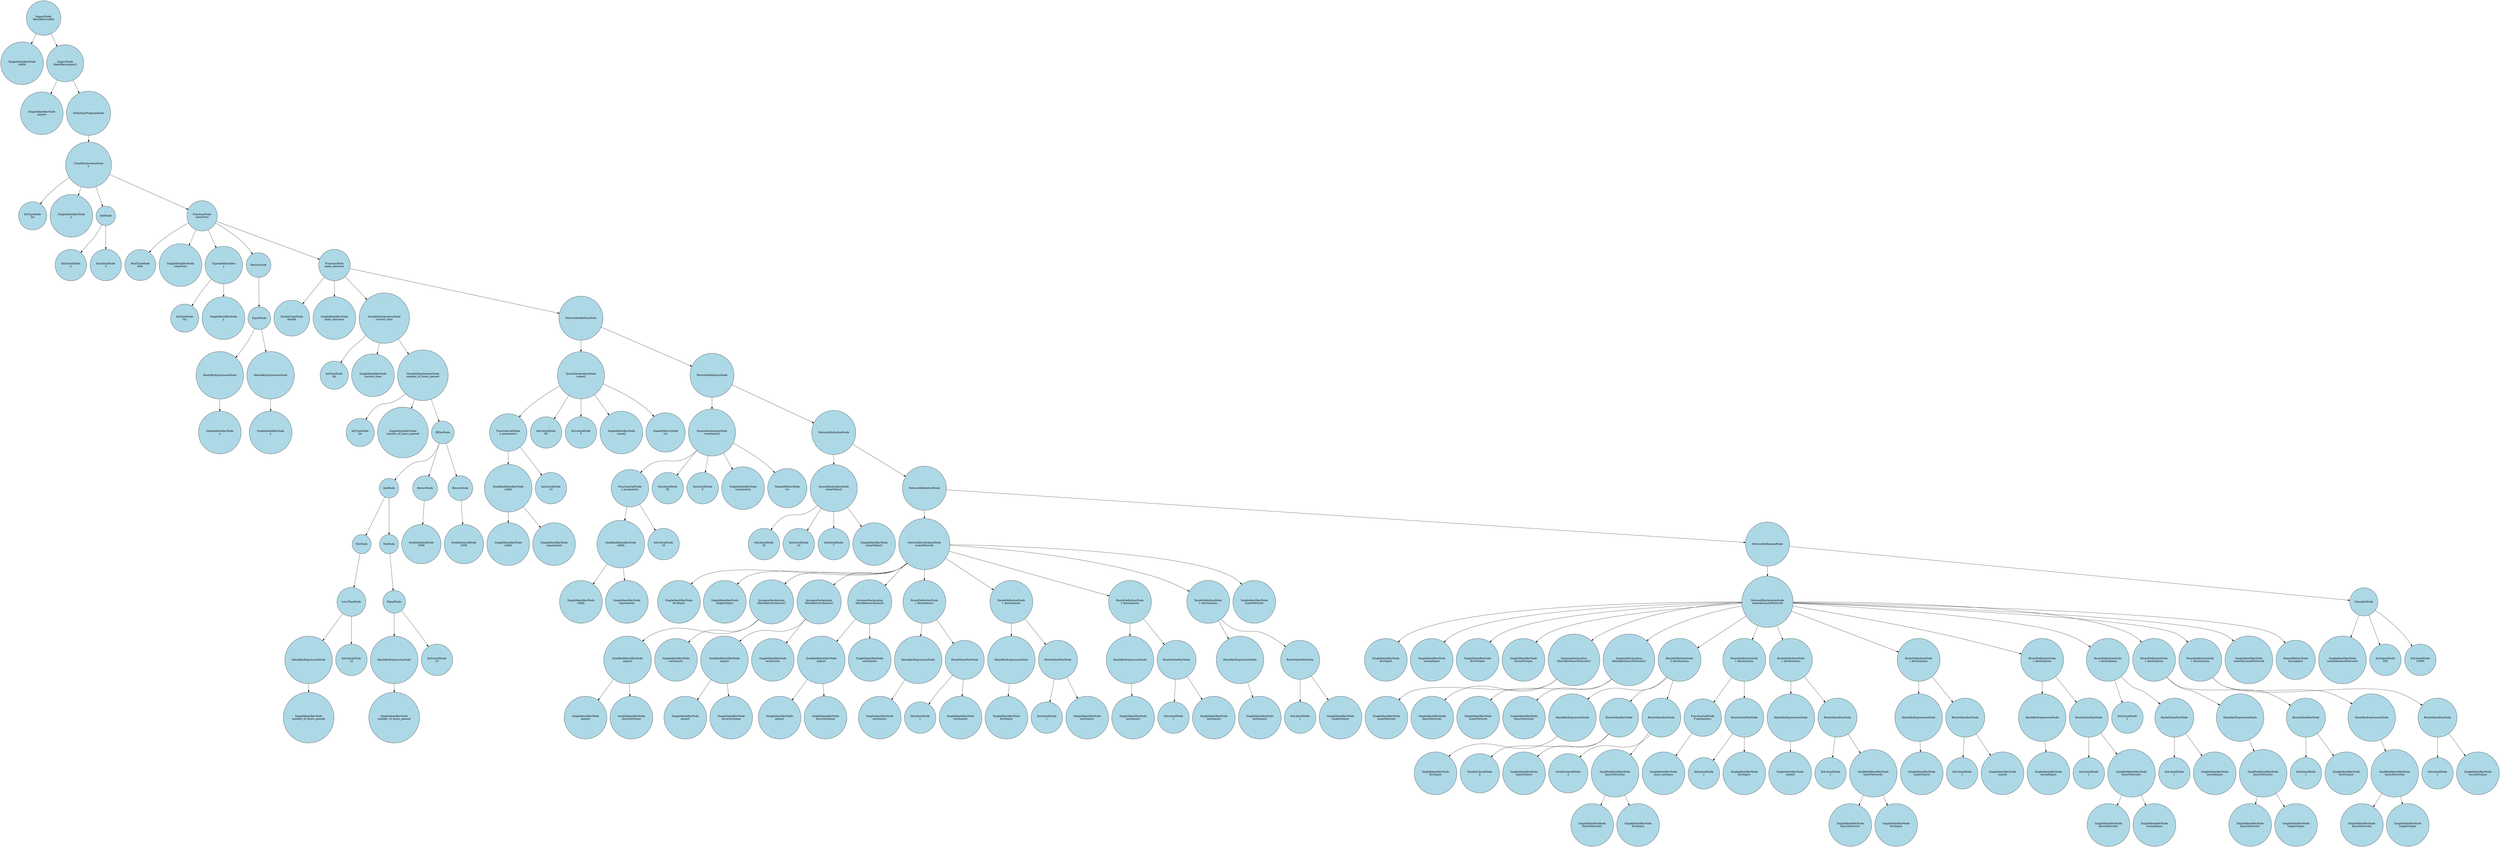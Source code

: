 digraph G {
node [shape=circle, style=filled, fillcolor=lightblue];
  47945271 [label="ImportNode
Identifier(stdlib)"];
  1977946664 [label="SingleIdentifierNode
stdlib"];
  47945271 -> 1977946664;
  187567593 [label="ImportNode
Identifier(airport)"];
  47945271 -> 187567593;
  1317613220 [label="SingleIdentifierNode
airport"];
  187567593 -> 1317613220;
  1065117187 [label="DefinitionProgramNode"];
  187567593 -> 1065117187;
  836877098 [label="ConstDeclarationNode
x"];
  1065117187 -> 836877098;
  -1506426889 [label="IntTypeNode
int"];
  836877098 -> -1506426889;
  -1565907721 [label="SingleIdentifierNode
x"];
  836877098 -> -1565907721;
  -336075117 [label="AddNode"];
  836877098 -> -336075117;
  607706855 [label="IntLiteralNode
5"];
  -336075117 -> 607706855;
  -554518253 [label="IntLiteralNode
3"];
  -336075117 -> -554518253;
  1554686534 [label="FunctionNode
someFunc"];
  836877098 -> 1554686534;
  -1182194204 [label="BoolTypeNode
bool"];
  1554686534 -> -1182194204;
  -1760801959 [label="SingleIdentifierNode
someFunc"];
  1554686534 -> -1760801959;
  -1078110365 [label="TypeAndIdentifier
y"];
  1554686534 -> -1078110365;
  -1968072294 [label="IntTypeNode
int"];
  -1078110365 -> -1968072294;
  -1330984747 [label="SingleIdentifierNode
y"];
  -1078110365 -> -1330984747;
  1470414967 [label="ReturnNode"];
  1554686534 -> 1470414967;
  740251055 [label="EqualNode"];
  1470414967 -> 740251055;
  -1754799302 [label="IdentifierExpressionNode"];
  740251055 -> -1754799302;
  -1797349598 [label="SingleIdentifierNode
x"];
  -1754799302 -> -1797349598;
  -853052450 [label="IdentifierExpressionNode"];
  740251055 -> -853052450;
  1124274117 [label="SingleIdentifierNode
y"];
  -853052450 -> 1124274117;
  353214791 [label="FunctionNode
main_entrance"];
  1554686534 -> 353214791;
  -1173246531 [label="DoubleTypeNode
double"];
  353214791 -> -1173246531;
  -1743874146 [label="SingleIdentifierNode
main_entrance"];
  353214791 -> -1743874146;
  1348477424 [label="VariableDeclarationNode
current_time"];
  353214791 -> 1348477424;
  1799165228 [label="IntTypeNode
int"];
  1348477424 -> 1799165228;
  160286872 [label="SingleIdentifierNode
current_time"];
  1348477424 -> 160286872;
  -1173515946 [label="VariableDeclarationNode
number_of_hours_passed"];
  1348477424 -> -1173515946;
  2138730093 [label="IntTypeNode
int"];
  -1173515946 -> 2138730093;
  1804783022 [label="SingleIdentifierNode
number_of_hours_passed"];
  -1173515946 -> 1804783022;
  1214399402 [label="IfElseNode"];
  -1173515946 -> 1214399402;
  -130905627 [label="AndNode"];
  1214399402 -> -130905627;
  931741909 [label="NotNode"];
  -130905627 -> 931741909;
  1681682422 [label="LessThanNode"];
  931741909 -> 1681682422;
  1181737556 [label="IdentifierExpressionNode"];
  1681682422 -> 1181737556;
  -1102142070 [label="SingleIdentifierNode
number_of_hours_passed"];
  1181737556 -> -1102142070;
  913715103 [label="IntLiteralNode
10"];
  1681682422 -> 913715103;
  -693194211 [label="NotNode"];
  -130905627 -> -693194211;
  833694804 [label="EqualNode"];
  -693194211 -> 833694804;
  756608550 [label="IdentifierExpressionNode"];
  833694804 -> 756608550;
  72811237 [label="SingleIdentifierNode
number_of_hours_passed"];
  756608550 -> 72811237;
  -2035329352 [label="IntLiteralNode
10"];
  833694804 -> -2035329352;
  -1642248274 [label="ReturnNode"];
  1214399402 -> -1642248274;
  807112075 [label="DoubleLiteralNode
3500"];
  -1642248274 -> 807112075;
  1548261659 [label="ReturnNode"];
  1214399402 -> 1548261659;
  -377932 [label="DoubleLiteralNode
2500"];
  1548261659 -> -377932;
  381460162 [label="NetworkDefinitionNode"];
  353214791 -> 381460162;
  1311690522 [label="QueueDeclarationNode
someQ"];
  381460162 -> 1311690522;
  295992640 [label="FunctionCallNode
1 parameters"];
  1311690522 -> 295992640;
  -1798332880 [label="QualifiedIdentifierNode
stdlib"];
  295992640 -> -1798332880;
  406287710 [label="SingleIdentifierNode
stdlib"];
  -1798332880 -> 406287710;
  -1873903547 [label="SingleIdentifierNode
exponential"];
  -1798332880 -> -1873903547;
  472632654 [label="IntLiteralNode
10"];
  295992640 -> 472632654;
  -999024655 [label="IntLiteralNode
95"];
  1311690522 -> -999024655;
  1080972194 [label="IntLiteralNode
5"];
  1311690522 -> 1080972194;
  -1216491504 [label="SingleIdentifierNode
someQ"];
  1311690522 -> -1216491504;
  789660767 [label="NamedMetricNode
vrt"];
  1311690522 -> 789660767;
  2013212822 [label="NetworkDefinitionNode"];
  381460162 -> 2013212822;
  1071183538 [label="QueueDeclarationNode
sometestyQ"];
  2013212822 -> 1071183538;
  -1932797883 [label="FunctionCallNode
1 parameters"];
  1071183538 -> -1932797883;
  -1673362006 [label="QualifiedIdentifierNode
stdlib"];
  -1932797883 -> -1673362006;
  -1025391252 [label="SingleIdentifierNode
stdlib"];
  -1673362006 -> -1025391252;
  1954184019 [label="SingleIdentifierNode
exponential"];
  -1673362006 -> 1954184019;
  -277742813 [label="IntLiteralNode
10"];
  -1932797883 -> -277742813;
  1175626041 [label="IntLiteralNode
95"];
  1071183538 -> 1175626041;
  308707797 [label="IntLiteralNode
5"];
  1071183538 -> 308707797;
  2099054254 [label="SingleIdentifierNode
sometestyQ"];
  1071183538 -> 2099054254;
  765195106 [label="NamedMetricNode
vrt"];
  1071183538 -> 765195106;
  908562810 [label="NetworkDefinitionNode"];
  2013212822 -> 908562810;
  2127801584 [label="QueueDeclarationNode
someOtherQ"];
  908562810 -> 2127801584;
  -1200907686 [label="IntLiteralNode
20"];
  2127801584 -> -1200907686;
  -1957985698 [label="IntLiteralNode
10"];
  2127801584 -> -1957985698;
  -202702476 [label="IntLiteralNode
7"];
  2127801584 -> -202702476;
  -384789818 [label="SingleIdentifierNode
someOtherQ"];
  2127801584 -> -384789818;
  -1965940128 [label="NetworkDefinitionNode"];
  908562810 -> -1965940128;
  -675819499 [label="NetworkDeclarationNode
someNetwork"];
  -1965940128 -> -675819499;
  1428452784 [label="SingleIdentifierNode
firstInput"];
  -675819499 -> 1428452784;
  77804826 [label="SingleIdentifierNode
singleOutput"];
  -675819499 -> 77804826;
  -952114003 [label="InstanceDeclaration
Identifier(secQueue1)"];
  -675819499 -> -952114003;
  -1220553643 [label="QualifiedIdentifierNode
airport"];
  -952114003 -> -1220553643;
  -301360972 [label="SingleIdentifierNode
airport"];
  -1220553643 -> -301360972;
  -1905765288 [label="SingleIdentifierNode
securityQueue"];
  -1220553643 -> -1905765288;
  -576237282 [label="SingleIdentifierNode
secQueue1"];
  -952114003 -> -576237282;
  1712938972 [label="InstanceDeclaration
Identifier(secQueue2)"];
  -675819499 -> 1712938972;
  -1542648353 [label="QualifiedIdentifierNode
airport"];
  1712938972 -> -1542648353;
  -1252720815 [label="SingleIdentifierNode
airport"];
  -1542648353 -> -1252720815;
  -746596765 [label="SingleIdentifierNode
securityQueue"];
  -1542648353 -> -746596765;
  930689488 [label="SingleIdentifierNode
secQueue2"];
  1712938972 -> 930689488;
  -971909832 [label="InstanceDeclaration
Identifier(secQueue3)"];
  -675819499 -> -971909832;
  1514514576 [label="QualifiedIdentifierNode
airport"];
  -971909832 -> 1514514576;
  -716504953 [label="SingleIdentifierNode
airport"];
  1514514576 -> -716504953;
  -1430769351 [label="SingleIdentifierNode
securityQueue"];
  1514514576 -> -1430769351;
  -559768170 [label="SingleIdentifierNode
secQueue3"];
  -971909832 -> -559768170;
  1757457414 [label="RouteDefinitionNode
1 destinations"];
  -675819499 -> 1757457414;
  -1149107597 [label="IdentifierExpressionNode"];
  1757457414 -> -1149107597;
  -1994645305 [label="SingleIdentifierNode
secQueue1"];
  -1149107597 -> -1994645305;
  1940331327 [label="RouteValuePairNode"];
  1757457414 -> 1940331327;
  -1924601392 [label="IntLiteralNode
1"];
  1940331327 -> -1924601392;
  1847718542 [label="SingleIdentifierNode
secQueue2"];
  1940331327 -> 1847718542;
  -880690352 [label="RouteDefinitionNode
1 destinations"];
  -675819499 -> -880690352;
  -3041084 [label="IdentifierExpressionNode"];
  -880690352 -> -3041084;
  -2053083914 [label="SingleIdentifierNode
firstInput"];
  -3041084 -> -2053083914;
  1679089246 [label="RouteValuePairNode"];
  -880690352 -> 1679089246;
  -1119097457 [label="IntLiteralNode
1"];
  1679089246 -> -1119097457;
  -81694726 [label="SingleIdentifierNode
secQueue1"];
  1679089246 -> -81694726;
  711985051 [label="RouteDefinitionNode
1 destinations"];
  -675819499 -> 711985051;
  1976213982 [label="IdentifierExpressionNode"];
  711985051 -> 1976213982;
  1548733585 [label="SingleIdentifierNode
secQueue2"];
  1976213982 -> 1548733585;
  1027643727 [label="RouteValuePairNode"];
  711985051 -> 1027643727;
  -1875894592 [label="IntLiteralNode
1"];
  1027643727 -> -1875894592;
  324098296 [label="SingleIdentifierNode
secQueue3"];
  1027643727 -> 324098296;
  322981084 [label="RouteDefinitionNode
1 destinations"];
  -675819499 -> 322981084;
  -364150387 [label="IdentifierExpressionNode"];
  322981084 -> -364150387;
  -774866759 [label="SingleIdentifierNode
secQueue3"];
  -364150387 -> -774866759;
  426819923 [label="RouteValuePairNode"];
  322981084 -> 426819923;
  632347687 [label="IntLiteralNode
1"];
  426819923 -> 632347687;
  1654910948 [label="SingleIdentifierNode
singleOutput"];
  426819923 -> 1654910948;
  1190669903 [label="SingleIdentifierNode
someNetwork"];
  -675819499 -> 1190669903;
  -1956827606 [label="NetworkDefinitionNode"];
  -1965940128 -> -1956827606;
  1796590357 [label="NetworkDeclarationNode
someAdvancedNetwork"];
  -1956827606 -> 1796590357;
  -618785952 [label="SingleIdentifierNode
firstInput"];
  1796590357 -> -618785952;
  -406095165 [label="SingleIdentifierNode
secondInput"];
  1796590357 -> -406095165;
  -874725042 [label="SingleIdentifierNode
firstOutput"];
  1796590357 -> -874725042;
  712699903 [label="SingleIdentifierNode
secondOutput"];
  1796590357 -> 712699903;
  489088852 [label="InstanceDeclaration
Identifier(basicNetwork1)"];
  1796590357 -> 489088852;
  765938393 [label="SingleIdentifierNode
someNetwork"];
  489088852 -> 765938393;
  -257213818 [label="SingleIdentifierNode
basicNetwork1"];
  489088852 -> -257213818;
  -1482357741 [label="InstanceDeclaration
Identifier(basicNetwork2)"];
  1796590357 -> -1482357741;
  1285937930 [label="SingleIdentifierNode
someNetwork"];
  -1482357741 -> 1285937930;
  -57182427 [label="SingleIdentifierNode
basicNetwork2"];
  -1482357741 -> -57182427;
  495426083 [label="RouteDefinitionNode
2 destinations"];
  1796590357 -> 495426083;
  -1162597869 [label="IdentifierExpressionNode"];
  495426083 -> -1162597869;
  1749117304 [label="SingleIdentifierNode
firstInput"];
  -1162597869 -> 1749117304;
  2055443758 [label="RouteValuePairNode"];
  495426083 -> 2055443758;
  -736207069 [label="DoubleLiteralNode
4"];
  2055443758 -> -736207069;
  -1673182774 [label="SingleIdentifierNode
someOtherQ"];
  2055443758 -> -1673182774;
  1626717647 [label="RouteValuePairNode"];
  495426083 -> 1626717647;
  1862941957 [label="DoubleLiteralNode
3"];
  1626717647 -> 1862941957;
  -1224106185 [label="QualifiedIdentifierNode
basicNetwork2"];
  1626717647 -> -1224106185;
  74742137 [label="SingleIdentifierNode
basicNetwork2"];
  -1224106185 -> 74742137;
  -1003983383 [label="SingleIdentifierNode
firstInput"];
  -1224106185 -> -1003983383;
  -1563541073 [label="RouteDefinitionNode
1 destinations"];
  1796590357 -> -1563541073;
  426948292 [label="FunctionCallNode
0 parameters"];
  -1563541073 -> 426948292;
  -1994548969 [label="SingleIdentifierNode
main_entrance"];
  426948292 -> -1994548969;
  -1244163513 [label="RouteValuePairNode"];
  -1563541073 -> -1244163513;
  -240470571 [label="IntLiteralNode
1"];
  -1244163513 -> -240470571;
  -213528641 [label="SingleIdentifierNode
firstInput"];
  -1244163513 -> -213528641;
  -1340724698 [label="RouteDefinitionNode
1 destinations"];
  1796590357 -> -1340724698;
  823386366 [label="IdentifierExpressionNode"];
  -1340724698 -> 823386366;
  603659825 [label="SingleIdentifierNode
someQ"];
  823386366 -> 603659825;
  1121786883 [label="RouteValuePairNode"];
  -1340724698 -> 1121786883;
  -1982519320 [label="IntLiteralNode
1"];
  1121786883 -> -1982519320;
  1921616324 [label="QualifiedIdentifierNode
basicNetwork1"];
  1121786883 -> 1921616324;
  -559177892 [label="SingleIdentifierNode
basicNetwork1"];
  1921616324 -> -559177892;
  -369447233 [label="SingleIdentifierNode
firstInput"];
  1921616324 -> -369447233;
  2001700335 [label="RouteDefinitionNode
1 destinations"];
  1796590357 -> 2001700335;
  251046191 [label="IdentifierExpressionNode"];
  2001700335 -> 251046191;
  -180038844 [label="SingleIdentifierNode
someOtherQ"];
  251046191 -> -180038844;
  1137125522 [label="RouteValuePairNode"];
  2001700335 -> 1137125522;
  1060719561 [label="IntLiteralNode
1"];
  1137125522 -> 1060719561;
  -1682589784 [label="SingleIdentifierNode
someQ"];
  1137125522 -> -1682589784;
  1292524676 [label="RouteDefinitionNode
1 destinations"];
  1796590357 -> 1292524676;
  -682826461 [label="IdentifierExpressionNode"];
  1292524676 -> -682826461;
  -1188798095 [label="SingleIdentifierNode
secondInput"];
  -682826461 -> -1188798095;
  -777467953 [label="RouteValuePairNode"];
  1292524676 -> -777467953;
  -368583883 [label="IntLiteralNode
1"];
  -777467953 -> -368583883;
  -1485810727 [label="QualifiedIdentifierNode
basicNetwork1"];
  -777467953 -> -1485810727;
  -1553212631 [label="SingleIdentifierNode
basicNetwork1"];
  -1485810727 -> -1553212631;
  1516833357 [label="SingleIdentifierNode
secondInput"];
  -1485810727 -> 1516833357;
  1010729410 [label="RouteDefinitionNode
1 destinations"];
  1796590357 -> 1010729410;
  -779981728 [label="IntLiteralNode
1"];
  1010729410 -> -779981728;
  1377242499 [label="RouteValuePairNode"];
  1010729410 -> 1377242499;
  -255711800 [label="IntLiteralNode
1"];
  1377242499 -> -255711800;
  -979419300 [label="SingleIdentifierNode
secondInput"];
  1377242499 -> -979419300;
  -1559676824 [label="RouteDefinitionNode
1 destinations"];
  1796590357 -> -1559676824;
  -1727713107 [label="IdentifierExpressionNode"];
  -1559676824 -> -1727713107;
  -195850050 [label="QualifiedIdentifierNode
basicNetwork1"];
  -1727713107 -> -195850050;
  910301957 [label="SingleIdentifierNode
basicNetwork1"];
  -195850050 -> 910301957;
  -2016758447 [label="SingleIdentifierNode
singleOutput"];
  -195850050 -> -2016758447;
  -1798470948 [label="RouteValuePairNode"];
  -1559676824 -> -1798470948;
  -1525873896 [label="IntLiteralNode
1"];
  -1798470948 -> -1525873896;
  -1614206009 [label="SingleIdentifierNode
firstOutput"];
  -1798470948 -> -1614206009;
  2074357951 [label="RouteDefinitionNode
1 destinations"];
  1796590357 -> 2074357951;
  -317320849 [label="IdentifierExpressionNode"];
  2074357951 -> -317320849;
  974130223 [label="QualifiedIdentifierNode
basicNetwork2"];
  -317320849 -> 974130223;
  -2121567539 [label="SingleIdentifierNode
basicNetwork2"];
  974130223 -> -2121567539;
  1988070115 [label="SingleIdentifierNode
singleOutput"];
  974130223 -> 1988070115;
  1343572525 [label="RouteValuePairNode"];
  2074357951 -> 1343572525;
  -746573427 [label="IntLiteralNode
1"];
  1343572525 -> -746573427;
  1478059573 [label="SingleIdentifierNode
secondOutput"];
  1343572525 -> 1478059573;
  919949068 [label="SingleIdentifierNode
someAdvancedNetwork"];
  1796590357 -> 919949068;
  1995223838 [label="NamedMetricNode
throughput"];
  1796590357 -> 1995223838;
  329726570 [label="SimulateNode"];
  -1956827606 -> 329726570;
  945881969 [label="SingleIdentifierNode
someAdvancedNetwork"];
  329726570 -> 945881969;
  -713489055 [label="IntLiteralNode
500"];
  329726570 -> -713489055;
  135709191 [label="IntLiteralNode
10000"];
  329726570 -> 135709191;
}
